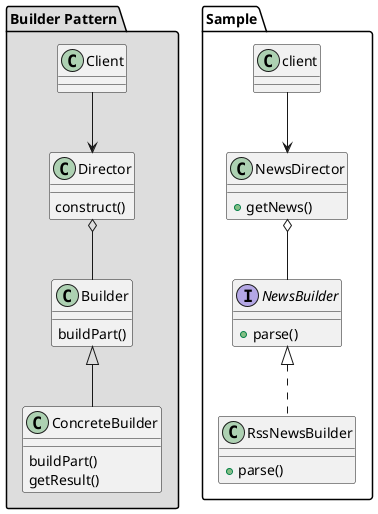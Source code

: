 @startuml

package "Builder Pattern" #DDDDDD {
  class Director {
    construct()
  }

  class Builder {
    buildPart()
  }

  Director o-- Builder

  class ConcreteBuilder {
    buildPart()
    getResult()
  }

  Builder <|-- ConcreteBuilder

  class Client

  Client --> Director
}

package "Sample" {
  class NewsDirector {
    +getNews()
  }

  interface NewsBuilder {
    +parse()
  }

  NewsDirector o-- NewsBuilder

  class RssNewsBuilder{
    +parse()
  }

  NewsBuilder <|.. RssNewsBuilder

  class client

  client --> NewsDirector
}

@enduml
